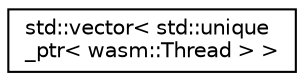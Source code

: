 digraph "Graphical Class Hierarchy"
{
  edge [fontname="Helvetica",fontsize="10",labelfontname="Helvetica",labelfontsize="10"];
  node [fontname="Helvetica",fontsize="10",shape=record];
  rankdir="LR";
  Node0 [label="std::vector\< std::unique\l_ptr\< wasm::Thread \> \>",height=0.2,width=0.4,color="black", fillcolor="white", style="filled",URL="$classstd_1_1vector.html"];
}
